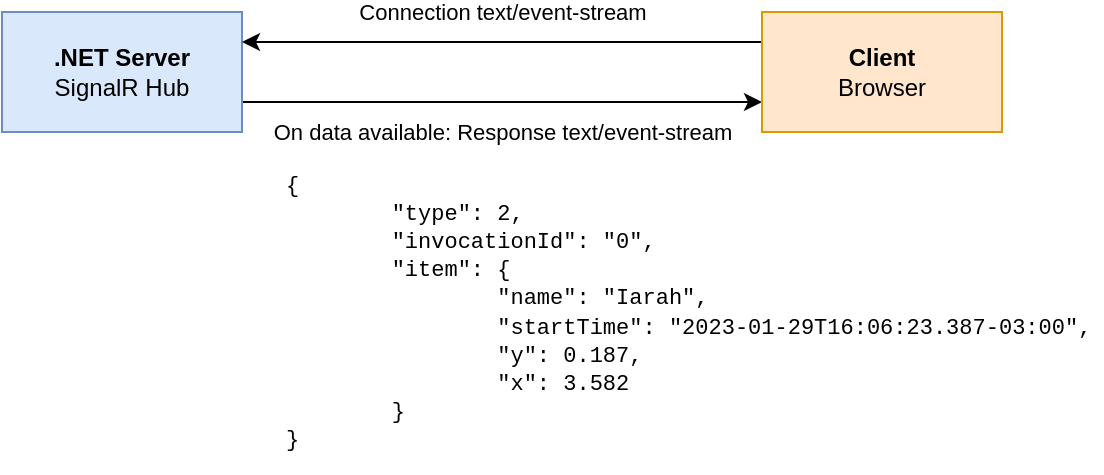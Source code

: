 <mxfile version="20.8.13" type="device"><diagram name="Página-1" id="p3tmUpng-BysvsIIAjIX"><mxGraphModel dx="1434" dy="754" grid="1" gridSize="10" guides="1" tooltips="1" connect="1" arrows="1" fold="1" page="1" pageScale="1" pageWidth="827" pageHeight="1169" math="0" shadow="0"><root><mxCell id="0"/><mxCell id="1" parent="0"/><mxCell id="FcIxge6Tgjif9DEs_nvN-4" style="edgeStyle=orthogonalEdgeStyle;rounded=0;orthogonalLoop=1;jettySize=auto;html=1;exitX=1;exitY=0.75;exitDx=0;exitDy=0;entryX=0;entryY=0.75;entryDx=0;entryDy=0;" parent="1" source="FcIxge6Tgjif9DEs_nvN-1" target="FcIxge6Tgjif9DEs_nvN-2" edge="1"><mxGeometry relative="1" as="geometry"/></mxCell><mxCell id="FcIxge6Tgjif9DEs_nvN-6" value="On data available: Response text/event-stream" style="edgeLabel;html=1;align=center;verticalAlign=middle;resizable=0;points=[];labelBackgroundColor=none;" parent="FcIxge6Tgjif9DEs_nvN-4" vertex="1" connectable="0"><mxGeometry x="0.085" y="4" relative="1" as="geometry"><mxPoint x="-11" y="19" as="offset"/></mxGeometry></mxCell><mxCell id="FcIxge6Tgjif9DEs_nvN-1" value="&lt;div&gt;&lt;b&gt;.NET Server&lt;/b&gt;&lt;/div&gt;&lt;div&gt;SignalR Hub&lt;br&gt;&lt;/div&gt;" style="rounded=0;whiteSpace=wrap;html=1;fillColor=#dae8fc;strokeColor=#6c8ebf;" parent="1" vertex="1"><mxGeometry x="170" y="280" width="120" height="60" as="geometry"/></mxCell><mxCell id="FcIxge6Tgjif9DEs_nvN-3" style="edgeStyle=orthogonalEdgeStyle;rounded=0;orthogonalLoop=1;jettySize=auto;html=1;exitX=0;exitY=0.25;exitDx=0;exitDy=0;entryX=1;entryY=0.25;entryDx=0;entryDy=0;" parent="1" source="FcIxge6Tgjif9DEs_nvN-2" target="FcIxge6Tgjif9DEs_nvN-1" edge="1"><mxGeometry relative="1" as="geometry"/></mxCell><mxCell id="FcIxge6Tgjif9DEs_nvN-5" value="Connection text/event-stream" style="edgeLabel;html=1;align=center;verticalAlign=middle;resizable=0;points=[];labelBackgroundColor=none;" parent="FcIxge6Tgjif9DEs_nvN-3" vertex="1" connectable="0"><mxGeometry x="-0.185" y="2" relative="1" as="geometry"><mxPoint x="-24" y="-17" as="offset"/></mxGeometry></mxCell><mxCell id="FcIxge6Tgjif9DEs_nvN-2" value="&lt;div&gt;&lt;b&gt;Client&lt;/b&gt;&lt;/div&gt;&lt;div&gt;Browser&lt;br&gt;&lt;/div&gt;" style="rounded=0;whiteSpace=wrap;html=1;fillColor=#ffe6cc;strokeColor=#d79b00;" parent="1" vertex="1"><mxGeometry x="550" y="280" width="120" height="60" as="geometry"/></mxCell><mxCell id="FcIxge6Tgjif9DEs_nvN-7" value="&lt;div style=&quot;font-size: 11px;&quot; align=&quot;left&quot;&gt;&lt;font style=&quot;font-size: 11px;&quot; face=&quot;Courier New&quot;&gt;{&lt;/font&gt;&lt;/div&gt;&lt;div style=&quot;font-size: 11px;&quot; align=&quot;left&quot;&gt;&lt;font style=&quot;font-size: 11px;&quot; face=&quot;Courier New&quot;&gt;&lt;span style=&quot;white-space: pre;&quot;&gt;&#9;&lt;/span&gt;&quot;type&quot;: 2,&lt;/font&gt;&lt;/div&gt;&lt;div style=&quot;font-size: 11px;&quot; align=&quot;left&quot;&gt;&lt;font style=&quot;font-size: 11px;&quot; face=&quot;Courier New&quot;&gt;&lt;span style=&quot;white-space: pre;&quot;&gt;&#9;&lt;/span&gt;&quot;invocationId&quot;: &quot;0&quot;,&lt;/font&gt;&lt;/div&gt;&lt;div style=&quot;font-size: 11px;&quot; align=&quot;left&quot;&gt;&lt;font style=&quot;font-size: 11px;&quot; face=&quot;Courier New&quot;&gt;&lt;span style=&quot;white-space: pre;&quot;&gt;&#9;&lt;/span&gt;&quot;item&quot;: {&lt;/font&gt;&lt;/div&gt;&lt;div style=&quot;font-size: 11px;&quot; align=&quot;left&quot;&gt;&lt;font style=&quot;font-size: 11px;&quot; face=&quot;Courier New&quot;&gt;&lt;span style=&quot;white-space: pre;&quot;&gt;&#9;&lt;/span&gt;&lt;span style=&quot;white-space: pre;&quot;&gt;&#9;&lt;/span&gt;&quot;name&quot;: &quot;Iarah&quot;,&lt;/font&gt;&lt;/div&gt;&lt;div style=&quot;font-size: 11px;&quot; align=&quot;left&quot;&gt;&lt;font style=&quot;font-size: 11px;&quot; face=&quot;Courier New&quot;&gt;&lt;span style=&quot;white-space: pre;&quot;&gt;&#9;&lt;/span&gt;&lt;span style=&quot;white-space: pre;&quot;&gt;&#9;&lt;/span&gt;&quot;startTime&quot;: &quot;2023-01-29T16:06:23.387-03:00&quot;,&lt;/font&gt;&lt;/div&gt;&lt;div style=&quot;font-size: 11px;&quot; align=&quot;left&quot;&gt;&lt;font style=&quot;font-size: 11px;&quot; face=&quot;Courier New&quot;&gt;&lt;span style=&quot;white-space: pre;&quot;&gt;&#9;&lt;/span&gt;&lt;span style=&quot;white-space: pre;&quot;&gt;&#9;&lt;/span&gt;&quot;y&quot;: 0.187,&lt;/font&gt;&lt;/div&gt;&lt;div style=&quot;font-size: 11px;&quot; align=&quot;left&quot;&gt;&lt;font style=&quot;font-size: 11px;&quot; face=&quot;Courier New&quot;&gt;&lt;span style=&quot;white-space: pre;&quot;&gt;&#9;&lt;/span&gt;&lt;span style=&quot;white-space: pre;&quot;&gt;&#9;&lt;/span&gt;&quot;x&quot;: 3.582&lt;/font&gt;&lt;/div&gt;&lt;div style=&quot;font-size: 11px;&quot; align=&quot;left&quot;&gt;&lt;font style=&quot;font-size: 11px;&quot; face=&quot;Courier New&quot;&gt;&lt;span style=&quot;white-space: pre;&quot;&gt;&#9;&lt;/span&gt;}&lt;/font&gt;&lt;/div&gt;&lt;div style=&quot;font-size: 11px;&quot; align=&quot;left&quot;&gt;&lt;font style=&quot;font-size: 11px;&quot; face=&quot;Courier New&quot;&gt;}&lt;/font&gt;&lt;/div&gt;" style="text;html=1;align=left;verticalAlign=middle;resizable=0;points=[];autosize=1;strokeColor=none;fillColor=none;" parent="1" vertex="1"><mxGeometry x="310" y="350" width="410" height="160" as="geometry"/></mxCell></root></mxGraphModel></diagram></mxfile>
